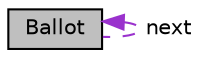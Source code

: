 digraph "Ballot"
{
 // LATEX_PDF_SIZE
  edge [fontname="Helvetica",fontsize="10",labelfontname="Helvetica",labelfontsize="10"];
  node [fontname="Helvetica",fontsize="10",shape=record];
  Node1 [label="Ballot",height=0.2,width=0.4,color="black", fillcolor="grey75", style="filled", fontcolor="black",tooltip="Ballot class used to store vote information."];
  Node1 -> Node1 [dir="back",color="darkorchid3",fontsize="10",style="dashed",label=" next" ,fontname="Helvetica"];
}
